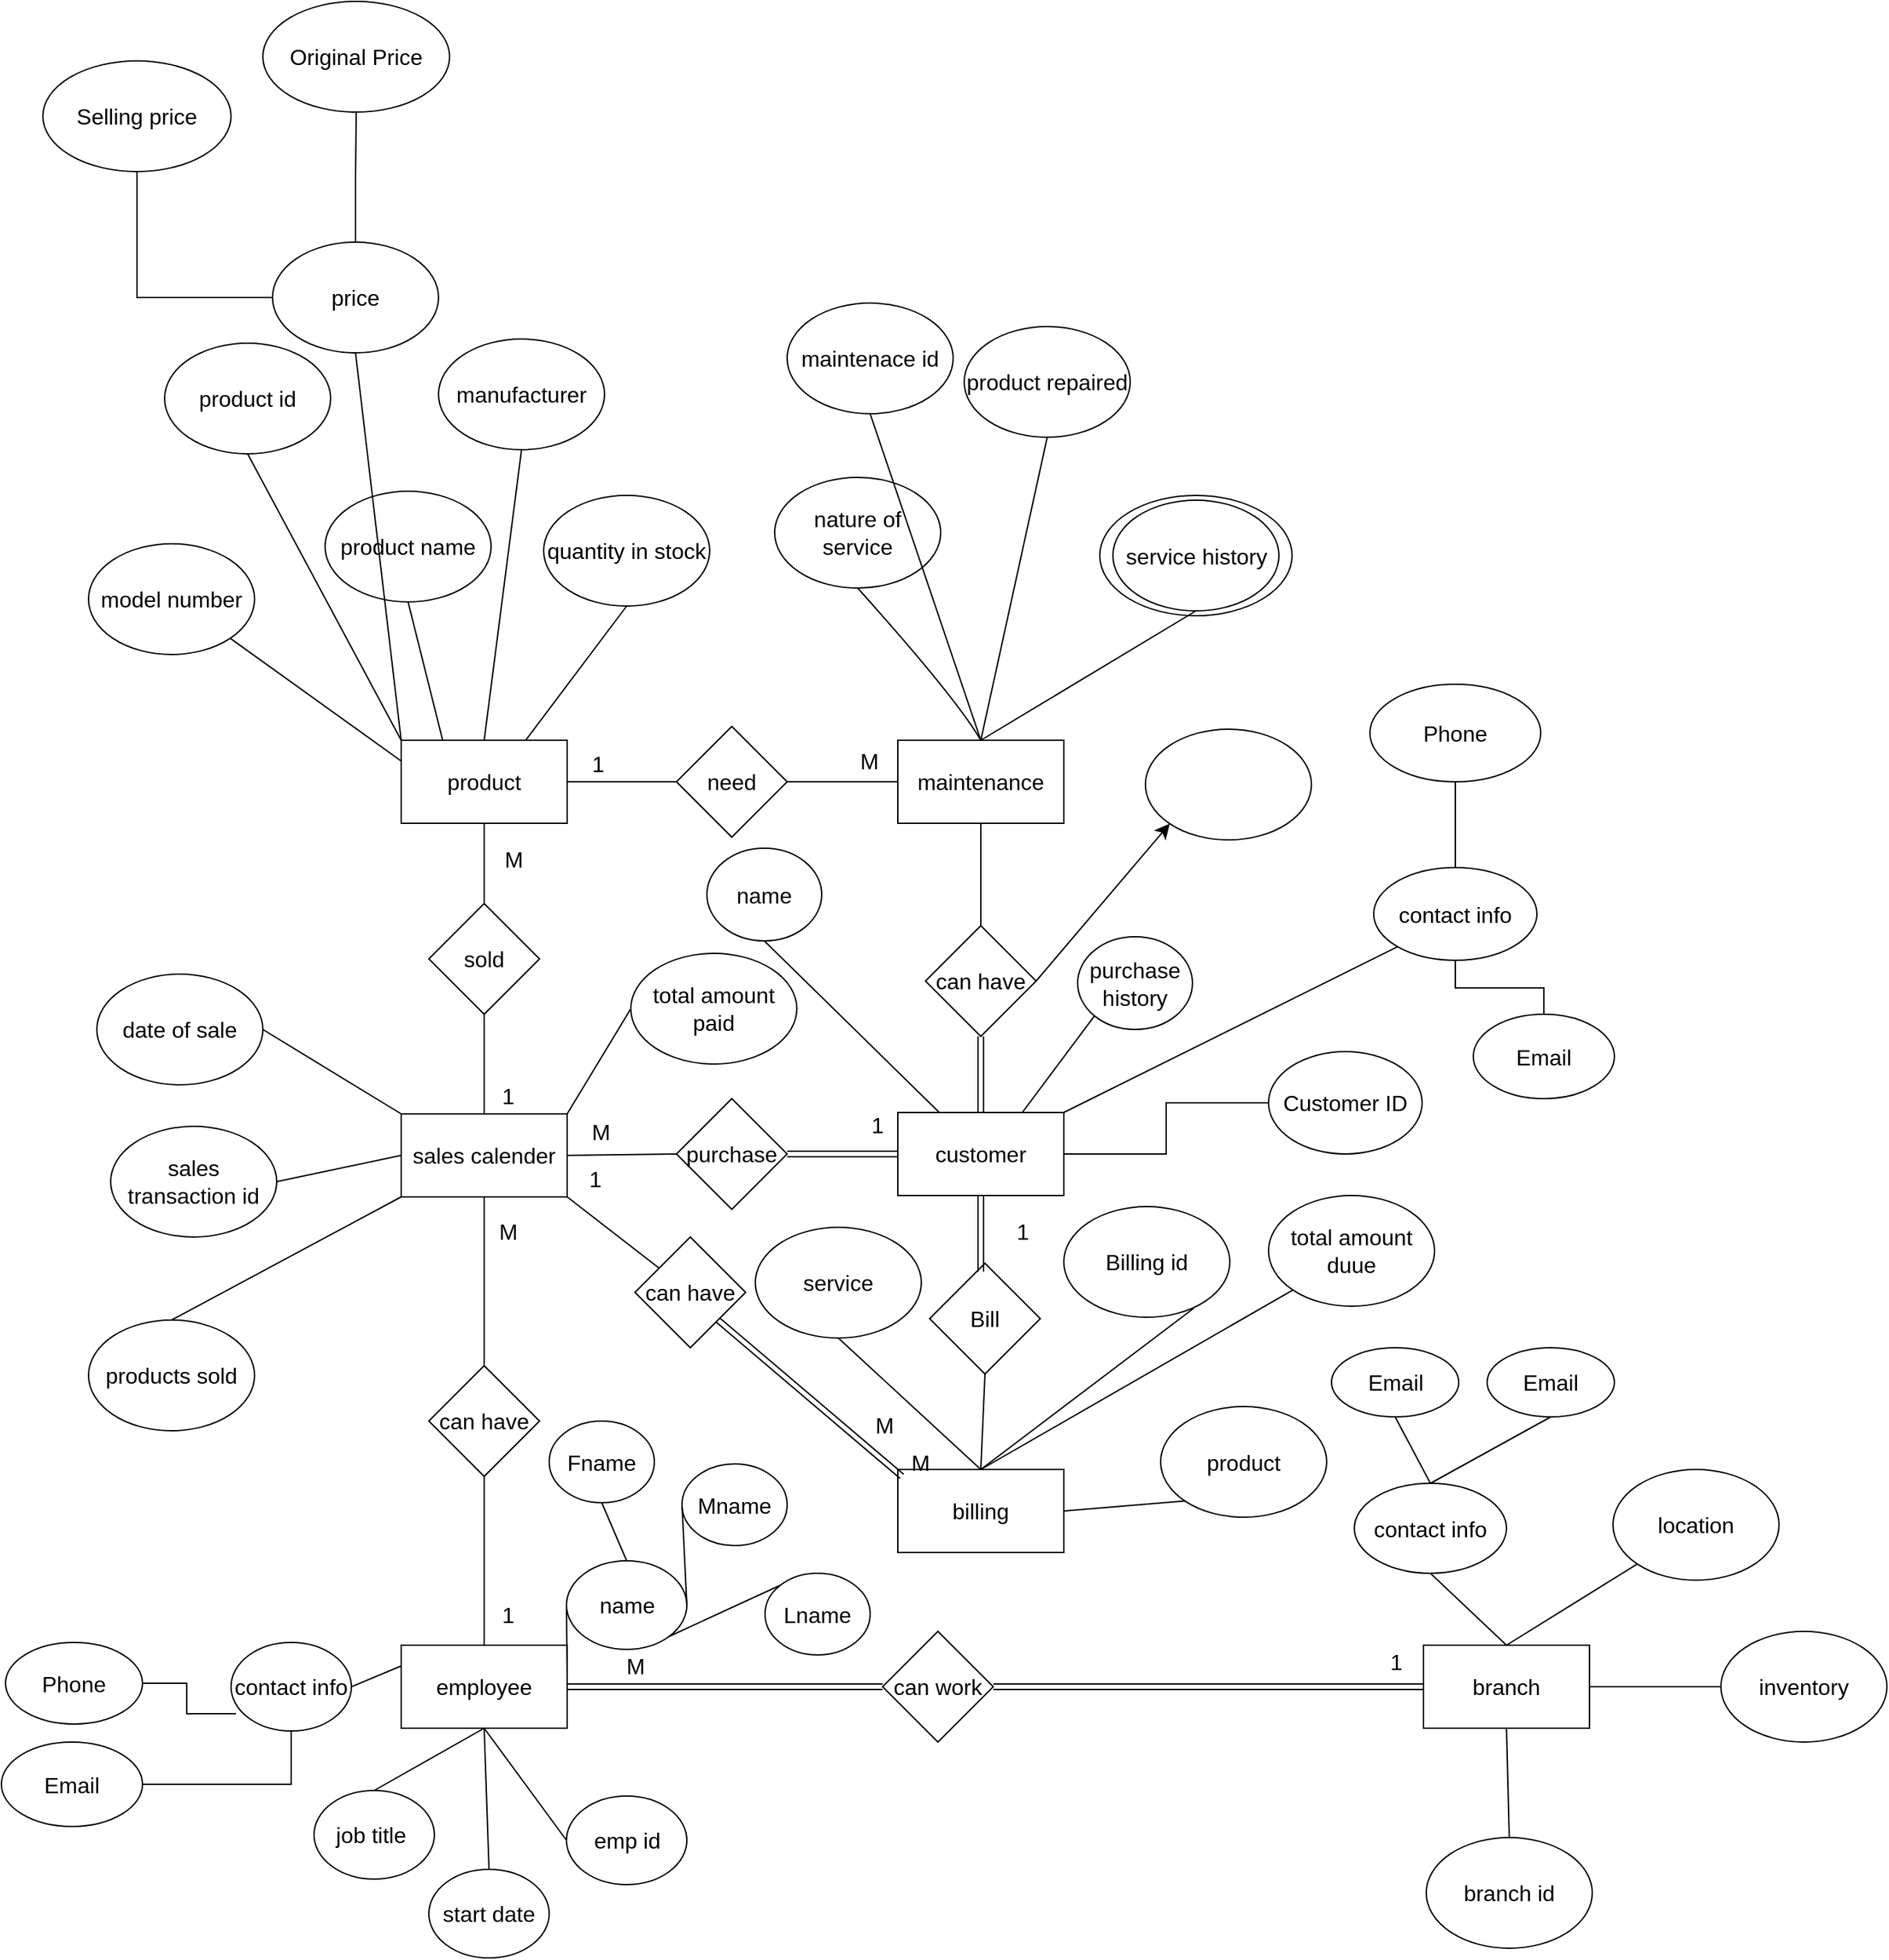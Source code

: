 <mxfile version="21.3.2" type="github">
  <diagram name="Page-1" id="_14LEz57tPDZyepLyran">
    <mxGraphModel dx="2150" dy="1062" grid="0" gridSize="10" guides="1" tooltips="1" connect="1" arrows="1" fold="1" page="0" pageScale="1" pageWidth="827" pageHeight="1169" math="0" shadow="0">
      <root>
        <mxCell id="0" />
        <mxCell id="1" parent="0" />
        <mxCell id="wd9jZNYNMY0b6v13ebfj-4" value="product&lt;span data-lucid-content=&quot;{&amp;quot;t&amp;quot;:&amp;quot;product&amp;quot;,&amp;quot;m&amp;quot;:[{&amp;quot;s&amp;quot;:0,&amp;quot;n&amp;quot;:&amp;quot;a&amp;quot;,&amp;quot;v&amp;quot;:&amp;quot;center&amp;quot;},{&amp;quot;s&amp;quot;:0,&amp;quot;n&amp;quot;:&amp;quot;b&amp;quot;,&amp;quot;v&amp;quot;:true,&amp;quot;e&amp;quot;:7},{&amp;quot;s&amp;quot;:0,&amp;quot;n&amp;quot;:&amp;quot;c&amp;quot;,&amp;quot;v&amp;quot;:&amp;quot;#333333ff&amp;quot;,&amp;quot;e&amp;quot;:7},{&amp;quot;s&amp;quot;:0,&amp;quot;n&amp;quot;:&amp;quot;fc&amp;quot;,&amp;quot;v&amp;quot;:&amp;quot;Bold&amp;quot;,&amp;quot;e&amp;quot;:7},{&amp;quot;s&amp;quot;:0,&amp;quot;n&amp;quot;:&amp;quot;fid&amp;quot;,&amp;quot;v&amp;quot;:5,&amp;quot;e&amp;quot;:7},{&amp;quot;s&amp;quot;:0,&amp;quot;n&amp;quot;:&amp;quot;s&amp;quot;,&amp;quot;v&amp;quot;:22.222,&amp;quot;e&amp;quot;:7}]}&quot; data-lucid-type=&quot;application/vnd.lucid.text&quot;&gt;&lt;/span&gt;&lt;span data-lucid-content=&quot;{&amp;quot;t&amp;quot;:&amp;quot;product&amp;quot;,&amp;quot;m&amp;quot;:[{&amp;quot;s&amp;quot;:0,&amp;quot;n&amp;quot;:&amp;quot;a&amp;quot;,&amp;quot;v&amp;quot;:&amp;quot;center&amp;quot;},{&amp;quot;s&amp;quot;:0,&amp;quot;n&amp;quot;:&amp;quot;b&amp;quot;,&amp;quot;v&amp;quot;:true,&amp;quot;e&amp;quot;:7},{&amp;quot;s&amp;quot;:0,&amp;quot;n&amp;quot;:&amp;quot;c&amp;quot;,&amp;quot;v&amp;quot;:&amp;quot;#333333ff&amp;quot;,&amp;quot;e&amp;quot;:7},{&amp;quot;s&amp;quot;:0,&amp;quot;n&amp;quot;:&amp;quot;fc&amp;quot;,&amp;quot;v&amp;quot;:&amp;quot;Bold&amp;quot;,&amp;quot;e&amp;quot;:7},{&amp;quot;s&amp;quot;:0,&amp;quot;n&amp;quot;:&amp;quot;fid&amp;quot;,&amp;quot;v&amp;quot;:5,&amp;quot;e&amp;quot;:7},{&amp;quot;s&amp;quot;:0,&amp;quot;n&amp;quot;:&amp;quot;s&amp;quot;,&amp;quot;v&amp;quot;:22.222,&amp;quot;e&amp;quot;:7}]}&quot; data-lucid-type=&quot;application/vnd.lucid.text&quot;&gt;&lt;/span&gt;" style="rounded=0;whiteSpace=wrap;html=1;fontSize=16;" parent="1" vertex="1">
          <mxGeometry x="163" y="721" width="120" height="60" as="geometry" />
        </mxCell>
        <mxCell id="4b2ayb3zrJnUfWm3g6P_-13" value="" style="edgeStyle=orthogonalEdgeStyle;rounded=0;orthogonalLoop=1;jettySize=auto;html=1;endArrow=none;endFill=0;" parent="1" source="wd9jZNYNMY0b6v13ebfj-5" target="4b2ayb3zrJnUfWm3g6P_-12" edge="1">
          <mxGeometry relative="1" as="geometry" />
        </mxCell>
        <mxCell id="wd9jZNYNMY0b6v13ebfj-5" value="customer" style="rounded=0;whiteSpace=wrap;html=1;fontSize=16;" parent="1" vertex="1">
          <mxGeometry x="522" y="990" width="120" height="60" as="geometry" />
        </mxCell>
        <mxCell id="wd9jZNYNMY0b6v13ebfj-6" value="employee" style="rounded=0;whiteSpace=wrap;html=1;fontSize=16;" parent="1" vertex="1">
          <mxGeometry x="163" y="1375" width="120" height="60" as="geometry" />
        </mxCell>
        <mxCell id="wd9jZNYNMY0b6v13ebfj-7" value="branch" style="rounded=0;whiteSpace=wrap;html=1;fontSize=16;" parent="1" vertex="1">
          <mxGeometry x="902" y="1375" width="120" height="60" as="geometry" />
        </mxCell>
        <mxCell id="wd9jZNYNMY0b6v13ebfj-8" value="billing" style="rounded=0;whiteSpace=wrap;html=1;fontSize=16;" parent="1" vertex="1">
          <mxGeometry x="522" y="1248" width="120" height="60" as="geometry" />
        </mxCell>
        <mxCell id="wd9jZNYNMY0b6v13ebfj-9" value="sales calender" style="rounded=0;whiteSpace=wrap;html=1;fontSize=16;" parent="1" vertex="1">
          <mxGeometry x="163" y="991" width="120" height="60" as="geometry" />
        </mxCell>
        <mxCell id="wd9jZNYNMY0b6v13ebfj-10" value="maintenance" style="rounded=0;whiteSpace=wrap;html=1;fontSize=16;" parent="1" vertex="1">
          <mxGeometry x="522" y="721" width="120" height="60" as="geometry" />
        </mxCell>
        <mxCell id="wd9jZNYNMY0b6v13ebfj-11" value="need" style="rhombus;whiteSpace=wrap;html=1;fontSize=16;" parent="1" vertex="1">
          <mxGeometry x="362" y="711" width="80" height="80" as="geometry" />
        </mxCell>
        <mxCell id="wd9jZNYNMY0b6v13ebfj-12" value="sold" style="rhombus;whiteSpace=wrap;html=1;fontSize=16;" parent="1" vertex="1">
          <mxGeometry x="183" y="839" width="80" height="80" as="geometry" />
        </mxCell>
        <mxCell id="wd9jZNYNMY0b6v13ebfj-13" value="Bill" style="rhombus;whiteSpace=wrap;html=1;fontSize=16;" parent="1" vertex="1">
          <mxGeometry x="545" y="1099" width="80" height="80" as="geometry" />
        </mxCell>
        <mxCell id="wd9jZNYNMY0b6v13ebfj-14" value="can have" style="rhombus;whiteSpace=wrap;html=1;fontSize=16;" parent="1" vertex="1">
          <mxGeometry x="183" y="1173" width="80" height="80" as="geometry" />
        </mxCell>
        <mxCell id="wd9jZNYNMY0b6v13ebfj-15" value="purchase" style="rhombus;whiteSpace=wrap;html=1;fontSize=16;" parent="1" vertex="1">
          <mxGeometry x="362" y="980" width="80" height="80" as="geometry" />
        </mxCell>
        <mxCell id="wd9jZNYNMY0b6v13ebfj-16" value="product name" style="ellipse;whiteSpace=wrap;html=1;fontSize=16;" parent="1" vertex="1">
          <mxGeometry x="108" y="541" width="120" height="80" as="geometry" />
        </mxCell>
        <mxCell id="wd9jZNYNMY0b6v13ebfj-17" value="quantity in stock" style="ellipse;whiteSpace=wrap;html=1;fontSize=16;" parent="1" vertex="1">
          <mxGeometry x="266" y="544" width="120" height="80" as="geometry" />
        </mxCell>
        <mxCell id="wd9jZNYNMY0b6v13ebfj-18" value="model number" style="ellipse;whiteSpace=wrap;html=1;fontSize=16;" parent="1" vertex="1">
          <mxGeometry x="-63" y="579" width="120" height="80" as="geometry" />
        </mxCell>
        <mxCell id="4b2ayb3zrJnUfWm3g6P_-7" value="" style="edgeStyle=orthogonalEdgeStyle;rounded=0;orthogonalLoop=1;jettySize=auto;html=1;endArrow=none;endFill=0;" parent="1" source="wd9jZNYNMY0b6v13ebfj-19" target="4b2ayb3zrJnUfWm3g6P_-6" edge="1">
          <mxGeometry relative="1" as="geometry" />
        </mxCell>
        <mxCell id="4b2ayb3zrJnUfWm3g6P_-9" value="" style="edgeStyle=orthogonalEdgeStyle;rounded=0;orthogonalLoop=1;jettySize=auto;html=1;endArrow=none;endFill=0;" parent="1" source="wd9jZNYNMY0b6v13ebfj-19" target="4b2ayb3zrJnUfWm3g6P_-8" edge="1">
          <mxGeometry relative="1" as="geometry" />
        </mxCell>
        <mxCell id="wd9jZNYNMY0b6v13ebfj-19" value="price" style="ellipse;whiteSpace=wrap;html=1;fontSize=16;" parent="1" vertex="1">
          <mxGeometry x="70" y="361" width="120" height="80" as="geometry" />
        </mxCell>
        <mxCell id="wd9jZNYNMY0b6v13ebfj-27" value="" style="endArrow=none;html=1;rounded=0;fontSize=12;startSize=8;endSize=8;curved=1;exitX=0.5;exitY=1;exitDx=0;exitDy=0;entryX=0;entryY=0;entryDx=0;entryDy=0;" parent="1" source="wd9jZNYNMY0b6v13ebfj-19" target="wd9jZNYNMY0b6v13ebfj-4" edge="1">
          <mxGeometry width="50" height="50" relative="1" as="geometry">
            <mxPoint x="76" y="912" as="sourcePoint" />
            <mxPoint x="126" y="862" as="targetPoint" />
          </mxGeometry>
        </mxCell>
        <mxCell id="wd9jZNYNMY0b6v13ebfj-28" value="manufacturer" style="ellipse;whiteSpace=wrap;html=1;fontSize=16;" parent="1" vertex="1">
          <mxGeometry x="190" y="431" width="120" height="80" as="geometry" />
        </mxCell>
        <mxCell id="wd9jZNYNMY0b6v13ebfj-29" value="product id" style="ellipse;whiteSpace=wrap;html=1;fontSize=16;" parent="1" vertex="1">
          <mxGeometry x="-8" y="434" width="120" height="80" as="geometry" />
        </mxCell>
        <mxCell id="wd9jZNYNMY0b6v13ebfj-30" value="" style="endArrow=none;html=1;rounded=0;fontSize=12;startSize=8;endSize=8;curved=1;entryX=1;entryY=1;entryDx=0;entryDy=0;exitX=0;exitY=0.25;exitDx=0;exitDy=0;" parent="1" source="wd9jZNYNMY0b6v13ebfj-4" target="wd9jZNYNMY0b6v13ebfj-18" edge="1">
          <mxGeometry width="50" height="50" relative="1" as="geometry">
            <mxPoint x="-184" y="1195" as="sourcePoint" />
            <mxPoint x="-134" y="1145" as="targetPoint" />
          </mxGeometry>
        </mxCell>
        <mxCell id="wd9jZNYNMY0b6v13ebfj-31" value="" style="endArrow=none;html=1;rounded=0;fontSize=12;startSize=8;endSize=8;curved=1;entryX=0.5;entryY=1;entryDx=0;entryDy=0;exitX=0.25;exitY=0;exitDx=0;exitDy=0;" parent="1" source="wd9jZNYNMY0b6v13ebfj-4" target="wd9jZNYNMY0b6v13ebfj-16" edge="1">
          <mxGeometry width="50" height="50" relative="1" as="geometry">
            <mxPoint x="44" y="924" as="sourcePoint" />
            <mxPoint x="94" y="874" as="targetPoint" />
          </mxGeometry>
        </mxCell>
        <mxCell id="wd9jZNYNMY0b6v13ebfj-32" value="" style="endArrow=none;html=1;rounded=0;fontSize=12;startSize=8;endSize=8;curved=1;entryX=0.5;entryY=1;entryDx=0;entryDy=0;exitX=0.5;exitY=0;exitDx=0;exitDy=0;" parent="1" source="wd9jZNYNMY0b6v13ebfj-4" target="wd9jZNYNMY0b6v13ebfj-28" edge="1">
          <mxGeometry width="50" height="50" relative="1" as="geometry">
            <mxPoint x="203" y="731" as="sourcePoint" />
            <mxPoint x="178" y="631" as="targetPoint" />
          </mxGeometry>
        </mxCell>
        <mxCell id="wd9jZNYNMY0b6v13ebfj-33" value="" style="endArrow=none;html=1;rounded=0;fontSize=12;startSize=8;endSize=8;curved=1;entryX=0.5;entryY=1;entryDx=0;entryDy=0;exitX=0.75;exitY=0;exitDx=0;exitDy=0;" parent="1" source="wd9jZNYNMY0b6v13ebfj-4" target="wd9jZNYNMY0b6v13ebfj-17" edge="1">
          <mxGeometry width="50" height="50" relative="1" as="geometry">
            <mxPoint x="213" y="741" as="sourcePoint" />
            <mxPoint x="188" y="641" as="targetPoint" />
          </mxGeometry>
        </mxCell>
        <mxCell id="wd9jZNYNMY0b6v13ebfj-34" value="" style="endArrow=none;html=1;rounded=0;fontSize=12;startSize=8;endSize=8;curved=1;entryX=0.5;entryY=1;entryDx=0;entryDy=0;exitX=0;exitY=0;exitDx=0;exitDy=0;" parent="1" source="wd9jZNYNMY0b6v13ebfj-4" target="wd9jZNYNMY0b6v13ebfj-29" edge="1">
          <mxGeometry width="50" height="50" relative="1" as="geometry">
            <mxPoint x="233" y="731" as="sourcePoint" />
            <mxPoint x="260" y="521" as="targetPoint" />
          </mxGeometry>
        </mxCell>
        <mxCell id="wd9jZNYNMY0b6v13ebfj-36" value="" style="endArrow=none;html=1;rounded=0;fontSize=12;startSize=8;endSize=8;curved=1;exitX=1;exitY=0.5;exitDx=0;exitDy=0;entryX=0;entryY=0.5;entryDx=0;entryDy=0;" parent="1" source="wd9jZNYNMY0b6v13ebfj-4" target="wd9jZNYNMY0b6v13ebfj-11" edge="1">
          <mxGeometry width="50" height="50" relative="1" as="geometry">
            <mxPoint x="282" y="888" as="sourcePoint" />
            <mxPoint x="332" y="838" as="targetPoint" />
          </mxGeometry>
        </mxCell>
        <mxCell id="wd9jZNYNMY0b6v13ebfj-37" value="" style="endArrow=none;html=1;rounded=0;fontSize=12;startSize=8;endSize=8;curved=1;exitX=1;exitY=0.5;exitDx=0;exitDy=0;entryX=0;entryY=0.5;entryDx=0;entryDy=0;" parent="1" source="wd9jZNYNMY0b6v13ebfj-11" target="wd9jZNYNMY0b6v13ebfj-10" edge="1">
          <mxGeometry width="50" height="50" relative="1" as="geometry">
            <mxPoint x="383" y="884" as="sourcePoint" />
            <mxPoint x="471" y="770" as="targetPoint" />
          </mxGeometry>
        </mxCell>
        <mxCell id="wd9jZNYNMY0b6v13ebfj-38" value="nature of service" style="ellipse;whiteSpace=wrap;html=1;fontSize=16;" parent="1" vertex="1">
          <mxGeometry x="433" y="531" width="120" height="80" as="geometry" />
        </mxCell>
        <mxCell id="wd9jZNYNMY0b6v13ebfj-39" value="service history" style="ellipse;whiteSpace=wrap;html=1;fontSize=16;" parent="1" vertex="1">
          <mxGeometry x="677.5" y="547.5" width="120" height="80" as="geometry" />
        </mxCell>
        <mxCell id="wd9jZNYNMY0b6v13ebfj-40" value="product repaired" style="ellipse;whiteSpace=wrap;html=1;fontSize=16;" parent="1" vertex="1">
          <mxGeometry x="570" y="422" width="120" height="80" as="geometry" />
        </mxCell>
        <mxCell id="wd9jZNYNMY0b6v13ebfj-41" value="maintenace id" style="ellipse;whiteSpace=wrap;html=1;fontSize=16;" parent="1" vertex="1">
          <mxGeometry x="442" y="405" width="120" height="80" as="geometry" />
        </mxCell>
        <mxCell id="wd9jZNYNMY0b6v13ebfj-42" value="" style="endArrow=none;html=1;rounded=0;fontSize=12;startSize=8;endSize=8;curved=1;entryX=0.5;entryY=1;entryDx=0;entryDy=0;exitX=0.5;exitY=0;exitDx=0;exitDy=0;" parent="1" source="wd9jZNYNMY0b6v13ebfj-10" target="wd9jZNYNMY0b6v13ebfj-39" edge="1">
          <mxGeometry width="50" height="50" relative="1" as="geometry">
            <mxPoint x="487" y="717" as="sourcePoint" />
            <mxPoint x="537" y="667" as="targetPoint" />
          </mxGeometry>
        </mxCell>
        <mxCell id="wd9jZNYNMY0b6v13ebfj-43" value="" style="endArrow=none;html=1;rounded=0;fontSize=12;startSize=8;endSize=8;curved=1;entryX=0.5;entryY=1;entryDx=0;entryDy=0;exitX=0.5;exitY=0;exitDx=0;exitDy=0;" parent="1" source="wd9jZNYNMY0b6v13ebfj-10" target="wd9jZNYNMY0b6v13ebfj-40" edge="1">
          <mxGeometry width="50" height="50" relative="1" as="geometry">
            <mxPoint x="497" y="727" as="sourcePoint" />
            <mxPoint x="547" y="677" as="targetPoint" />
          </mxGeometry>
        </mxCell>
        <mxCell id="wd9jZNYNMY0b6v13ebfj-44" value="" style="endArrow=none;html=1;rounded=0;fontSize=12;startSize=8;endSize=8;curved=1;entryX=0.5;entryY=1;entryDx=0;entryDy=0;exitX=0.5;exitY=0;exitDx=0;exitDy=0;" parent="1" source="wd9jZNYNMY0b6v13ebfj-10" target="wd9jZNYNMY0b6v13ebfj-41" edge="1">
          <mxGeometry width="50" height="50" relative="1" as="geometry">
            <mxPoint x="507" y="737" as="sourcePoint" />
            <mxPoint x="557" y="687" as="targetPoint" />
          </mxGeometry>
        </mxCell>
        <mxCell id="wd9jZNYNMY0b6v13ebfj-45" value="" style="endArrow=none;html=1;rounded=0;fontSize=12;startSize=8;endSize=8;curved=1;entryX=0.5;entryY=1;entryDx=0;entryDy=0;exitX=0.5;exitY=0;exitDx=0;exitDy=0;" parent="1" source="wd9jZNYNMY0b6v13ebfj-10" target="wd9jZNYNMY0b6v13ebfj-38" edge="1">
          <mxGeometry width="50" height="50" relative="1" as="geometry">
            <mxPoint x="517" y="747" as="sourcePoint" />
            <mxPoint x="567" y="697" as="targetPoint" />
            <Array as="points">
              <mxPoint x="564" y="690" />
            </Array>
          </mxGeometry>
        </mxCell>
        <mxCell id="wd9jZNYNMY0b6v13ebfj-47" value="" style="endArrow=none;html=1;rounded=0;fontSize=12;startSize=8;endSize=8;curved=1;entryX=0.5;entryY=1;entryDx=0;entryDy=0;exitX=0.5;exitY=0;exitDx=0;exitDy=0;" parent="1" source="wd9jZNYNMY0b6v13ebfj-12" target="wd9jZNYNMY0b6v13ebfj-4" edge="1">
          <mxGeometry width="50" height="50" relative="1" as="geometry">
            <mxPoint x="223" y="851" as="sourcePoint" />
            <mxPoint x="289" y="1142" as="targetPoint" />
          </mxGeometry>
        </mxCell>
        <mxCell id="wd9jZNYNMY0b6v13ebfj-48" value="" style="endArrow=none;html=1;rounded=0;fontSize=12;startSize=8;endSize=8;curved=1;entryX=0.5;entryY=1;entryDx=0;entryDy=0;exitX=0.5;exitY=0;exitDx=0;exitDy=0;" parent="1" source="wd9jZNYNMY0b6v13ebfj-9" target="wd9jZNYNMY0b6v13ebfj-12" edge="1">
          <mxGeometry width="50" height="50" relative="1" as="geometry">
            <mxPoint x="146" y="1171" as="sourcePoint" />
            <mxPoint x="196" y="1121" as="targetPoint" />
          </mxGeometry>
        </mxCell>
        <mxCell id="wd9jZNYNMY0b6v13ebfj-49" value="date of sale" style="ellipse;whiteSpace=wrap;html=1;fontSize=16;" parent="1" vertex="1">
          <mxGeometry x="-57" y="890" width="120" height="80" as="geometry" />
        </mxCell>
        <mxCell id="wd9jZNYNMY0b6v13ebfj-50" value="total amount paid" style="ellipse;whiteSpace=wrap;html=1;fontSize=16;" parent="1" vertex="1">
          <mxGeometry x="329" y="875" width="120" height="80" as="geometry" />
        </mxCell>
        <mxCell id="wd9jZNYNMY0b6v13ebfj-51" value="products sold" style="ellipse;whiteSpace=wrap;html=1;fontSize=16;" parent="1" vertex="1">
          <mxGeometry x="-63" y="1140" width="120" height="80" as="geometry" />
        </mxCell>
        <mxCell id="wd9jZNYNMY0b6v13ebfj-52" value="sales transaction id" style="ellipse;whiteSpace=wrap;html=1;fontSize=16;" parent="1" vertex="1">
          <mxGeometry x="-47" y="1000" width="120" height="80" as="geometry" />
        </mxCell>
        <mxCell id="wd9jZNYNMY0b6v13ebfj-55" value="" style="endArrow=none;html=1;rounded=0;fontSize=12;startSize=8;endSize=8;curved=1;exitX=1;exitY=0.5;exitDx=0;exitDy=0;entryX=0;entryY=0;entryDx=0;entryDy=0;" parent="1" source="wd9jZNYNMY0b6v13ebfj-49" target="wd9jZNYNMY0b6v13ebfj-9" edge="1">
          <mxGeometry width="50" height="50" relative="1" as="geometry">
            <mxPoint x="107" y="981" as="sourcePoint" />
            <mxPoint x="157" y="931" as="targetPoint" />
          </mxGeometry>
        </mxCell>
        <mxCell id="wd9jZNYNMY0b6v13ebfj-56" value="" style="endArrow=none;html=1;rounded=0;fontSize=12;startSize=8;endSize=8;curved=1;entryX=1;entryY=0.5;entryDx=0;entryDy=0;exitX=0;exitY=0.5;exitDx=0;exitDy=0;" parent="1" source="wd9jZNYNMY0b6v13ebfj-9" target="wd9jZNYNMY0b6v13ebfj-52" edge="1">
          <mxGeometry width="50" height="50" relative="1" as="geometry">
            <mxPoint x="-96" y="1205" as="sourcePoint" />
            <mxPoint x="-46" y="1155" as="targetPoint" />
          </mxGeometry>
        </mxCell>
        <mxCell id="wd9jZNYNMY0b6v13ebfj-59" value="" style="endArrow=none;html=1;rounded=0;fontSize=12;startSize=8;endSize=8;curved=1;exitX=0;exitY=1;exitDx=0;exitDy=0;entryX=0.5;entryY=0;entryDx=0;entryDy=0;" parent="1" source="wd9jZNYNMY0b6v13ebfj-9" target="wd9jZNYNMY0b6v13ebfj-51" edge="1">
          <mxGeometry width="50" height="50" relative="1" as="geometry">
            <mxPoint x="304" y="1096" as="sourcePoint" />
            <mxPoint x="354" y="1046" as="targetPoint" />
          </mxGeometry>
        </mxCell>
        <mxCell id="wd9jZNYNMY0b6v13ebfj-60" value="" style="endArrow=none;html=1;rounded=0;fontSize=12;startSize=8;endSize=8;curved=1;exitX=0;exitY=0.5;exitDx=0;exitDy=0;entryX=1;entryY=0;entryDx=0;entryDy=0;" parent="1" source="wd9jZNYNMY0b6v13ebfj-50" target="wd9jZNYNMY0b6v13ebfj-9" edge="1">
          <mxGeometry width="50" height="50" relative="1" as="geometry">
            <mxPoint x="293" y="1061" as="sourcePoint" />
            <mxPoint x="320" y="1115" as="targetPoint" />
          </mxGeometry>
        </mxCell>
        <mxCell id="wd9jZNYNMY0b6v13ebfj-61" value="" style="endArrow=none;html=1;rounded=0;fontSize=12;startSize=8;endSize=8;curved=1;exitX=1;exitY=0.5;exitDx=0;exitDy=0;entryX=0;entryY=0.5;entryDx=0;entryDy=0;" parent="1" source="wd9jZNYNMY0b6v13ebfj-9" target="wd9jZNYNMY0b6v13ebfj-15" edge="1">
          <mxGeometry width="50" height="50" relative="1" as="geometry">
            <mxPoint x="339" y="1037" as="sourcePoint" />
            <mxPoint x="389" y="987" as="targetPoint" />
          </mxGeometry>
        </mxCell>
        <mxCell id="wd9jZNYNMY0b6v13ebfj-63" value="name" style="ellipse;whiteSpace=wrap;html=1;fontSize=16;" parent="1" vertex="1">
          <mxGeometry x="384" y="799" width="83" height="67" as="geometry" />
        </mxCell>
        <mxCell id="4b2ayb3zrJnUfWm3g6P_-2" value="" style="edgeStyle=orthogonalEdgeStyle;rounded=0;orthogonalLoop=1;jettySize=auto;html=1;endArrow=none;endFill=0;" parent="1" source="wd9jZNYNMY0b6v13ebfj-65" target="4b2ayb3zrJnUfWm3g6P_-1" edge="1">
          <mxGeometry relative="1" as="geometry" />
        </mxCell>
        <mxCell id="4b2ayb3zrJnUfWm3g6P_-4" value="" style="edgeStyle=orthogonalEdgeStyle;rounded=0;orthogonalLoop=1;jettySize=auto;html=1;endArrow=none;endFill=0;" parent="1" source="wd9jZNYNMY0b6v13ebfj-65" target="4b2ayb3zrJnUfWm3g6P_-3" edge="1">
          <mxGeometry relative="1" as="geometry" />
        </mxCell>
        <mxCell id="wd9jZNYNMY0b6v13ebfj-65" value="contact info" style="ellipse;whiteSpace=wrap;html=1;fontSize=16;" parent="1" vertex="1">
          <mxGeometry x="866" y="813" width="118" height="67" as="geometry" />
        </mxCell>
        <mxCell id="wd9jZNYNMY0b6v13ebfj-66" value="purchase&lt;br&gt;history" style="ellipse;whiteSpace=wrap;html=1;fontSize=16;" parent="1" vertex="1">
          <mxGeometry x="652" y="863" width="83" height="67" as="geometry" />
        </mxCell>
        <mxCell id="wd9jZNYNMY0b6v13ebfj-67" value="" style="endArrow=none;html=1;rounded=0;fontSize=12;startSize=8;endSize=8;curved=1;entryX=0.5;entryY=1;entryDx=0;entryDy=0;exitX=0.25;exitY=0;exitDx=0;exitDy=0;" parent="1" source="wd9jZNYNMY0b6v13ebfj-5" target="wd9jZNYNMY0b6v13ebfj-63" edge="1">
          <mxGeometry width="50" height="50" relative="1" as="geometry">
            <mxPoint x="499" y="1167" as="sourcePoint" />
            <mxPoint x="549" y="1117" as="targetPoint" />
          </mxGeometry>
        </mxCell>
        <mxCell id="wd9jZNYNMY0b6v13ebfj-68" value="" style="endArrow=none;html=1;rounded=0;fontSize=12;startSize=8;endSize=8;curved=1;entryX=0;entryY=1;entryDx=0;entryDy=0;exitX=1;exitY=0;exitDx=0;exitDy=0;" parent="1" source="wd9jZNYNMY0b6v13ebfj-5" target="wd9jZNYNMY0b6v13ebfj-65" edge="1">
          <mxGeometry width="50" height="50" relative="1" as="geometry">
            <mxPoint x="612" y="1196" as="sourcePoint" />
            <mxPoint x="662" y="1146" as="targetPoint" />
          </mxGeometry>
        </mxCell>
        <mxCell id="wd9jZNYNMY0b6v13ebfj-71" value="" style="endArrow=none;html=1;rounded=0;fontSize=12;startSize=8;endSize=8;curved=1;entryX=0;entryY=1;entryDx=0;entryDy=0;exitX=0.75;exitY=0;exitDx=0;exitDy=0;" parent="1" source="wd9jZNYNMY0b6v13ebfj-5" target="wd9jZNYNMY0b6v13ebfj-66" edge="1">
          <mxGeometry width="50" height="50" relative="1" as="geometry">
            <mxPoint x="592" y="1000" as="sourcePoint" />
            <mxPoint x="716" y="973" as="targetPoint" />
          </mxGeometry>
        </mxCell>
        <mxCell id="wd9jZNYNMY0b6v13ebfj-74" value="" style="endArrow=none;html=1;rounded=0;fontSize=12;startSize=8;endSize=8;curved=1;exitX=0.5;exitY=1;exitDx=0;exitDy=0;entryX=0.5;entryY=0;entryDx=0;entryDy=0;" parent="1" source="wd9jZNYNMY0b6v13ebfj-13" target="wd9jZNYNMY0b6v13ebfj-8" edge="1">
          <mxGeometry width="50" height="50" relative="1" as="geometry">
            <mxPoint x="793" y="1187" as="sourcePoint" />
            <mxPoint x="585" y="1243" as="targetPoint" />
          </mxGeometry>
        </mxCell>
        <mxCell id="wd9jZNYNMY0b6v13ebfj-75" value="service" style="ellipse;whiteSpace=wrap;html=1;fontSize=16;" parent="1" vertex="1">
          <mxGeometry x="419" y="1073" width="120" height="80" as="geometry" />
        </mxCell>
        <mxCell id="wd9jZNYNMY0b6v13ebfj-76" value="Billing id" style="ellipse;whiteSpace=wrap;html=1;fontSize=16;" parent="1" vertex="1">
          <mxGeometry x="642" y="1058" width="120" height="80" as="geometry" />
        </mxCell>
        <mxCell id="wd9jZNYNMY0b6v13ebfj-78" value="total amount duue" style="ellipse;whiteSpace=wrap;html=1;fontSize=16;" parent="1" vertex="1">
          <mxGeometry x="790" y="1050" width="120" height="80" as="geometry" />
        </mxCell>
        <mxCell id="wd9jZNYNMY0b6v13ebfj-79" value="product" style="ellipse;whiteSpace=wrap;html=1;fontSize=16;" parent="1" vertex="1">
          <mxGeometry x="712" y="1202.5" width="120" height="80" as="geometry" />
        </mxCell>
        <mxCell id="wd9jZNYNMY0b6v13ebfj-82" style="edgeStyle=none;curved=1;rounded=0;orthogonalLoop=1;jettySize=auto;html=1;exitX=1;exitY=0;exitDx=0;exitDy=0;fontSize=12;startSize=8;endSize=8;" parent="1" edge="1">
          <mxGeometry relative="1" as="geometry">
            <mxPoint x="985.426" y="1205.716" as="sourcePoint" />
            <mxPoint x="985.794" y="1205.963" as="targetPoint" />
          </mxGeometry>
        </mxCell>
        <mxCell id="wd9jZNYNMY0b6v13ebfj-83" value="" style="endArrow=none;html=1;rounded=0;fontSize=12;startSize=8;endSize=8;curved=1;entryX=0.781;entryY=0.92;entryDx=0;entryDy=0;entryPerimeter=0;exitX=0.5;exitY=0;exitDx=0;exitDy=0;" parent="1" source="wd9jZNYNMY0b6v13ebfj-8" target="wd9jZNYNMY0b6v13ebfj-76" edge="1">
          <mxGeometry width="50" height="50" relative="1" as="geometry">
            <mxPoint x="1016" y="970" as="sourcePoint" />
            <mxPoint x="1066" y="920" as="targetPoint" />
          </mxGeometry>
        </mxCell>
        <mxCell id="wd9jZNYNMY0b6v13ebfj-84" value="" style="endArrow=none;html=1;rounded=0;fontSize=12;startSize=8;endSize=8;curved=1;entryX=0.5;entryY=1;entryDx=0;entryDy=0;exitX=0.5;exitY=0;exitDx=0;exitDy=0;" parent="1" source="wd9jZNYNMY0b6v13ebfj-8" target="wd9jZNYNMY0b6v13ebfj-75" edge="1">
          <mxGeometry width="50" height="50" relative="1" as="geometry">
            <mxPoint x="1016" y="948" as="sourcePoint" />
            <mxPoint x="1066" y="898" as="targetPoint" />
          </mxGeometry>
        </mxCell>
        <mxCell id="wd9jZNYNMY0b6v13ebfj-85" value="" style="endArrow=none;html=1;rounded=0;fontSize=12;startSize=8;endSize=8;curved=1;entryX=0;entryY=1;entryDx=0;entryDy=0;exitX=0.5;exitY=0;exitDx=0;exitDy=0;" parent="1" source="wd9jZNYNMY0b6v13ebfj-8" target="wd9jZNYNMY0b6v13ebfj-78" edge="1">
          <mxGeometry width="50" height="50" relative="1" as="geometry">
            <mxPoint x="995" y="1175" as="sourcePoint" />
            <mxPoint x="1045" y="1125" as="targetPoint" />
          </mxGeometry>
        </mxCell>
        <mxCell id="wd9jZNYNMY0b6v13ebfj-86" value="" style="endArrow=none;html=1;rounded=0;fontSize=12;startSize=8;endSize=8;curved=1;entryX=0;entryY=1;entryDx=0;entryDy=0;exitX=1;exitY=0.5;exitDx=0;exitDy=0;" parent="1" source="wd9jZNYNMY0b6v13ebfj-8" target="wd9jZNYNMY0b6v13ebfj-79" edge="1">
          <mxGeometry width="50" height="50" relative="1" as="geometry">
            <mxPoint x="1080" y="1037" as="sourcePoint" />
            <mxPoint x="1130" y="987" as="targetPoint" />
          </mxGeometry>
        </mxCell>
        <mxCell id="wd9jZNYNMY0b6v13ebfj-90" value="" style="endArrow=none;html=1;rounded=0;fontSize=12;startSize=8;endSize=8;curved=1;entryX=0.5;entryY=1;entryDx=0;entryDy=0;exitX=0.5;exitY=0;exitDx=0;exitDy=0;" parent="1" source="wd9jZNYNMY0b6v13ebfj-14" target="wd9jZNYNMY0b6v13ebfj-9" edge="1">
          <mxGeometry width="50" height="50" relative="1" as="geometry">
            <mxPoint x="347" y="1282" as="sourcePoint" />
            <mxPoint x="397" y="1232" as="targetPoint" />
          </mxGeometry>
        </mxCell>
        <mxCell id="wd9jZNYNMY0b6v13ebfj-91" value="" style="endArrow=none;html=1;rounded=0;fontSize=12;startSize=8;endSize=8;curved=1;entryX=0.5;entryY=1;entryDx=0;entryDy=0;exitX=0.5;exitY=0;exitDx=0;exitDy=0;" parent="1" source="wd9jZNYNMY0b6v13ebfj-6" target="wd9jZNYNMY0b6v13ebfj-14" edge="1">
          <mxGeometry width="50" height="50" relative="1" as="geometry">
            <mxPoint x="191" y="1333" as="sourcePoint" />
            <mxPoint x="241" y="1283" as="targetPoint" />
          </mxGeometry>
        </mxCell>
        <mxCell id="wd9jZNYNMY0b6v13ebfj-92" value="start date" style="ellipse;whiteSpace=wrap;html=1;fontSize=16;" parent="1" vertex="1">
          <mxGeometry x="183" y="1537" width="87" height="64" as="geometry" />
        </mxCell>
        <mxCell id="wd9jZNYNMY0b6v13ebfj-93" value="emp id" style="ellipse;whiteSpace=wrap;html=1;fontSize=16;" parent="1" vertex="1">
          <mxGeometry x="282.5" y="1484" width="87" height="64" as="geometry" />
        </mxCell>
        <mxCell id="wd9jZNYNMY0b6v13ebfj-94" value="job title&amp;nbsp;" style="ellipse;whiteSpace=wrap;html=1;fontSize=16;" parent="1" vertex="1">
          <mxGeometry x="100" y="1480" width="87" height="64" as="geometry" />
        </mxCell>
        <mxCell id="wd9jZNYNMY0b6v13ebfj-95" value="contact info" style="ellipse;whiteSpace=wrap;html=1;fontSize=16;" parent="1" vertex="1">
          <mxGeometry x="40" y="1373" width="87" height="64" as="geometry" />
        </mxCell>
        <mxCell id="wd9jZNYNMY0b6v13ebfj-96" value="name" style="ellipse;whiteSpace=wrap;html=1;fontSize=16;" parent="1" vertex="1">
          <mxGeometry x="282.5" y="1314" width="87" height="64" as="geometry" />
        </mxCell>
        <mxCell id="wd9jZNYNMY0b6v13ebfj-97" value="" style="endArrow=none;html=1;rounded=0;fontSize=12;startSize=8;endSize=8;curved=1;entryX=0.5;entryY=1;entryDx=0;entryDy=0;exitX=0.5;exitY=0;exitDx=0;exitDy=0;" parent="1" source="wd9jZNYNMY0b6v13ebfj-94" target="wd9jZNYNMY0b6v13ebfj-6" edge="1">
          <mxGeometry width="50" height="50" relative="1" as="geometry">
            <mxPoint x="202" y="1519" as="sourcePoint" />
            <mxPoint x="252" y="1469" as="targetPoint" />
          </mxGeometry>
        </mxCell>
        <mxCell id="wd9jZNYNMY0b6v13ebfj-98" value="" style="endArrow=none;html=1;rounded=0;fontSize=12;startSize=8;endSize=8;curved=1;entryX=0.5;entryY=1;entryDx=0;entryDy=0;exitX=0.5;exitY=0;exitDx=0;exitDy=0;" parent="1" source="wd9jZNYNMY0b6v13ebfj-92" target="wd9jZNYNMY0b6v13ebfj-6" edge="1">
          <mxGeometry width="50" height="50" relative="1" as="geometry">
            <mxPoint x="403" y="1556" as="sourcePoint" />
            <mxPoint x="453" y="1506" as="targetPoint" />
          </mxGeometry>
        </mxCell>
        <mxCell id="wd9jZNYNMY0b6v13ebfj-99" value="" style="endArrow=none;html=1;rounded=0;fontSize=12;startSize=8;endSize=8;curved=1;exitX=0.5;exitY=1;exitDx=0;exitDy=0;entryX=0;entryY=0.5;entryDx=0;entryDy=0;" parent="1" source="wd9jZNYNMY0b6v13ebfj-6" target="wd9jZNYNMY0b6v13ebfj-93" edge="1">
          <mxGeometry width="50" height="50" relative="1" as="geometry">
            <mxPoint x="444" y="1496" as="sourcePoint" />
            <mxPoint x="494" y="1446" as="targetPoint" />
          </mxGeometry>
        </mxCell>
        <mxCell id="wd9jZNYNMY0b6v13ebfj-100" value="" style="endArrow=none;html=1;rounded=0;fontSize=12;startSize=8;endSize=8;curved=1;exitX=1;exitY=0.5;exitDx=0;exitDy=0;entryX=0;entryY=0.5;entryDx=0;entryDy=0;" parent="1" source="wd9jZNYNMY0b6v13ebfj-6" target="wd9jZNYNMY0b6v13ebfj-96" edge="1">
          <mxGeometry width="50" height="50" relative="1" as="geometry">
            <mxPoint x="456" y="1424" as="sourcePoint" />
            <mxPoint x="506" y="1374" as="targetPoint" />
          </mxGeometry>
        </mxCell>
        <mxCell id="wd9jZNYNMY0b6v13ebfj-101" value="" style="endArrow=none;html=1;rounded=0;fontSize=12;startSize=8;endSize=8;curved=1;exitX=1;exitY=0.5;exitDx=0;exitDy=0;entryX=0;entryY=0.25;entryDx=0;entryDy=0;" parent="1" source="wd9jZNYNMY0b6v13ebfj-95" target="wd9jZNYNMY0b6v13ebfj-6" edge="1">
          <mxGeometry width="50" height="50" relative="1" as="geometry">
            <mxPoint x="127" y="1360" as="sourcePoint" />
            <mxPoint x="177" y="1310" as="targetPoint" />
          </mxGeometry>
        </mxCell>
        <mxCell id="wd9jZNYNMY0b6v13ebfj-102" value="Mname" style="ellipse;whiteSpace=wrap;html=1;fontSize=16;" parent="1" vertex="1">
          <mxGeometry x="366" y="1244" width="76" height="59" as="geometry" />
        </mxCell>
        <mxCell id="wd9jZNYNMY0b6v13ebfj-103" value="Fname" style="ellipse;whiteSpace=wrap;html=1;fontSize=16;" parent="1" vertex="1">
          <mxGeometry x="270" y="1213" width="76" height="59" as="geometry" />
        </mxCell>
        <mxCell id="wd9jZNYNMY0b6v13ebfj-104" value="Lname" style="ellipse;whiteSpace=wrap;html=1;fontSize=16;" parent="1" vertex="1">
          <mxGeometry x="426" y="1323" width="76" height="59" as="geometry" />
        </mxCell>
        <mxCell id="wd9jZNYNMY0b6v13ebfj-105" value="" style="endArrow=none;html=1;rounded=0;fontSize=12;startSize=8;endSize=8;curved=1;entryX=0.5;entryY=1;entryDx=0;entryDy=0;exitX=0.5;exitY=0;exitDx=0;exitDy=0;" parent="1" source="wd9jZNYNMY0b6v13ebfj-96" target="wd9jZNYNMY0b6v13ebfj-103" edge="1">
          <mxGeometry width="50" height="50" relative="1" as="geometry">
            <mxPoint x="272" y="1349" as="sourcePoint" />
            <mxPoint x="322" y="1299" as="targetPoint" />
          </mxGeometry>
        </mxCell>
        <mxCell id="wd9jZNYNMY0b6v13ebfj-106" value="" style="endArrow=none;html=1;rounded=0;fontSize=12;startSize=8;endSize=8;curved=1;exitX=1;exitY=0.5;exitDx=0;exitDy=0;entryX=0;entryY=0.5;entryDx=0;entryDy=0;" parent="1" source="wd9jZNYNMY0b6v13ebfj-96" target="wd9jZNYNMY0b6v13ebfj-102" edge="1">
          <mxGeometry width="50" height="50" relative="1" as="geometry">
            <mxPoint x="476" y="1343" as="sourcePoint" />
            <mxPoint x="526" y="1293" as="targetPoint" />
          </mxGeometry>
        </mxCell>
        <mxCell id="wd9jZNYNMY0b6v13ebfj-107" value="" style="endArrow=none;html=1;rounded=0;fontSize=12;startSize=8;endSize=8;curved=1;exitX=1;exitY=1;exitDx=0;exitDy=0;entryX=0;entryY=0;entryDx=0;entryDy=0;" parent="1" source="wd9jZNYNMY0b6v13ebfj-96" target="wd9jZNYNMY0b6v13ebfj-104" edge="1">
          <mxGeometry width="50" height="50" relative="1" as="geometry">
            <mxPoint x="518" y="1599" as="sourcePoint" />
            <mxPoint x="568" y="1549" as="targetPoint" />
          </mxGeometry>
        </mxCell>
        <mxCell id="wd9jZNYNMY0b6v13ebfj-110" style="edgeStyle=none;curved=1;rounded=0;orthogonalLoop=1;jettySize=auto;html=1;exitX=1;exitY=0;exitDx=0;exitDy=0;fontSize=12;startSize=8;endSize=8;" parent="1" edge="1">
          <mxGeometry relative="1" as="geometry">
            <mxPoint x="429.5" y="1402" as="sourcePoint" />
            <mxPoint x="429.5" y="1402" as="targetPoint" />
          </mxGeometry>
        </mxCell>
        <mxCell id="wd9jZNYNMY0b6v13ebfj-113" value="can work" style="rhombus;whiteSpace=wrap;html=1;fontSize=16;" parent="1" vertex="1">
          <mxGeometry x="511" y="1365" width="80" height="80" as="geometry" />
        </mxCell>
        <mxCell id="wd9jZNYNMY0b6v13ebfj-116" value="contact info" style="ellipse;whiteSpace=wrap;html=1;fontSize=16;" parent="1" vertex="1">
          <mxGeometry x="852" y="1258" width="110" height="65" as="geometry" />
        </mxCell>
        <mxCell id="wd9jZNYNMY0b6v13ebfj-117" value="location" style="ellipse;whiteSpace=wrap;html=1;fontSize=16;" parent="1" vertex="1">
          <mxGeometry x="1039" y="1248" width="120" height="80" as="geometry" />
        </mxCell>
        <mxCell id="wd9jZNYNMY0b6v13ebfj-118" value="inventory" style="ellipse;whiteSpace=wrap;html=1;fontSize=16;" parent="1" vertex="1">
          <mxGeometry x="1117" y="1365" width="120" height="80" as="geometry" />
        </mxCell>
        <mxCell id="wd9jZNYNMY0b6v13ebfj-119" value="branch id" style="ellipse;whiteSpace=wrap;html=1;fontSize=16;" parent="1" vertex="1">
          <mxGeometry x="904" y="1514" width="120" height="80" as="geometry" />
        </mxCell>
        <mxCell id="wd9jZNYNMY0b6v13ebfj-120" value="" style="endArrow=none;html=1;rounded=0;fontSize=12;startSize=8;endSize=8;curved=1;entryX=0.5;entryY=1;entryDx=0;entryDy=0;exitX=0.5;exitY=0;exitDx=0;exitDy=0;" parent="1" source="wd9jZNYNMY0b6v13ebfj-7" target="wd9jZNYNMY0b6v13ebfj-116" edge="1">
          <mxGeometry width="50" height="50" relative="1" as="geometry">
            <mxPoint x="945" y="1392" as="sourcePoint" />
            <mxPoint x="995" y="1342" as="targetPoint" />
          </mxGeometry>
        </mxCell>
        <mxCell id="wd9jZNYNMY0b6v13ebfj-121" value="" style="endArrow=none;html=1;rounded=0;fontSize=12;startSize=8;endSize=8;curved=1;entryX=0;entryY=1;entryDx=0;entryDy=0;exitX=0.5;exitY=0;exitDx=0;exitDy=0;" parent="1" source="wd9jZNYNMY0b6v13ebfj-7" target="wd9jZNYNMY0b6v13ebfj-117" edge="1">
          <mxGeometry width="50" height="50" relative="1" as="geometry">
            <mxPoint x="876" y="1535" as="sourcePoint" />
            <mxPoint x="926" y="1485" as="targetPoint" />
          </mxGeometry>
        </mxCell>
        <mxCell id="wd9jZNYNMY0b6v13ebfj-122" value="" style="endArrow=none;html=1;rounded=0;fontSize=12;startSize=8;endSize=8;curved=1;entryX=0;entryY=0.5;entryDx=0;entryDy=0;exitX=1;exitY=0.5;exitDx=0;exitDy=0;" parent="1" source="wd9jZNYNMY0b6v13ebfj-7" target="wd9jZNYNMY0b6v13ebfj-118" edge="1">
          <mxGeometry width="50" height="50" relative="1" as="geometry">
            <mxPoint x="979" y="1544" as="sourcePoint" />
            <mxPoint x="1029" y="1494" as="targetPoint" />
          </mxGeometry>
        </mxCell>
        <mxCell id="wd9jZNYNMY0b6v13ebfj-123" value="" style="endArrow=none;html=1;rounded=0;fontSize=12;startSize=8;endSize=8;curved=1;entryX=0.5;entryY=0;entryDx=0;entryDy=0;exitX=0.5;exitY=1;exitDx=0;exitDy=0;" parent="1" source="wd9jZNYNMY0b6v13ebfj-7" target="wd9jZNYNMY0b6v13ebfj-119" edge="1">
          <mxGeometry width="50" height="50" relative="1" as="geometry">
            <mxPoint x="651" y="1581" as="sourcePoint" />
            <mxPoint x="701" y="1531" as="targetPoint" />
          </mxGeometry>
        </mxCell>
        <mxCell id="wd9jZNYNMY0b6v13ebfj-130" value="1" style="text;html=1;align=center;verticalAlign=middle;resizable=0;points=[];autosize=1;strokeColor=none;fillColor=none;fontSize=16;" parent="1" vertex="1">
          <mxGeometry x="291" y="722" width="27" height="31" as="geometry" />
        </mxCell>
        <mxCell id="wd9jZNYNMY0b6v13ebfj-131" value="M" style="text;html=1;align=center;verticalAlign=middle;resizable=0;points=[];autosize=1;strokeColor=none;fillColor=none;fontSize=16;" parent="1" vertex="1">
          <mxGeometry x="485" y="720" width="31" height="31" as="geometry" />
        </mxCell>
        <mxCell id="wd9jZNYNMY0b6v13ebfj-132" value="" style="endArrow=classic;startArrow=classic;html=1;rounded=0;fontSize=12;curved=1;exitX=1;exitY=0.5;exitDx=0;exitDy=0;entryX=0;entryY=0.5;entryDx=0;entryDy=0;shape=link;" parent="1" source="wd9jZNYNMY0b6v13ebfj-15" target="wd9jZNYNMY0b6v13ebfj-5" edge="1">
          <mxGeometry width="50" height="50" relative="1" as="geometry">
            <mxPoint x="447" y="1062" as="sourcePoint" />
            <mxPoint x="497" y="1012" as="targetPoint" />
          </mxGeometry>
        </mxCell>
        <mxCell id="wd9jZNYNMY0b6v13ebfj-133" value="" style="endArrow=classic;startArrow=classic;html=1;rounded=0;fontSize=12;curved=1;exitX=0.5;exitY=1;exitDx=0;exitDy=0;shape=link;" parent="1" source="wd9jZNYNMY0b6v13ebfj-5" edge="1">
          <mxGeometry width="50" height="50" relative="1" as="geometry">
            <mxPoint x="659" y="1121" as="sourcePoint" />
            <mxPoint x="582" y="1105" as="targetPoint" />
          </mxGeometry>
        </mxCell>
        <mxCell id="wd9jZNYNMY0b6v13ebfj-134" value="M" style="text;html=1;align=center;verticalAlign=middle;resizable=0;points=[];autosize=1;strokeColor=none;fillColor=none;fontSize=16;" parent="1" vertex="1">
          <mxGeometry x="291" y="988" width="31" height="31" as="geometry" />
        </mxCell>
        <mxCell id="wd9jZNYNMY0b6v13ebfj-136" value="1" style="text;html=1;align=center;verticalAlign=middle;resizable=0;points=[];autosize=1;strokeColor=none;fillColor=none;fontSize=16;" parent="1" vertex="1">
          <mxGeometry x="493" y="983" width="27" height="31" as="geometry" />
        </mxCell>
        <mxCell id="wd9jZNYNMY0b6v13ebfj-137" value="1" style="text;html=1;align=center;verticalAlign=middle;resizable=0;points=[];autosize=1;strokeColor=none;fillColor=none;fontSize=16;" parent="1" vertex="1">
          <mxGeometry x="598" y="1060" width="27" height="31" as="geometry" />
        </mxCell>
        <mxCell id="wd9jZNYNMY0b6v13ebfj-138" value="M" style="text;html=1;align=center;verticalAlign=middle;resizable=0;points=[];autosize=1;strokeColor=none;fillColor=none;fontSize=16;" parent="1" vertex="1">
          <mxGeometry x="522" y="1227" width="31" height="31" as="geometry" />
        </mxCell>
        <mxCell id="wd9jZNYNMY0b6v13ebfj-139" value="1" style="text;html=1;align=center;verticalAlign=middle;resizable=0;points=[];autosize=1;strokeColor=none;fillColor=none;fontSize=16;" parent="1" vertex="1">
          <mxGeometry x="226" y="1337" width="27" height="31" as="geometry" />
        </mxCell>
        <mxCell id="wd9jZNYNMY0b6v13ebfj-140" value="M" style="text;html=1;align=center;verticalAlign=middle;resizable=0;points=[];autosize=1;strokeColor=none;fillColor=none;fontSize=16;" parent="1" vertex="1">
          <mxGeometry x="224" y="1060" width="31" height="31" as="geometry" />
        </mxCell>
        <mxCell id="wd9jZNYNMY0b6v13ebfj-141" value="M" style="text;html=1;align=center;verticalAlign=middle;resizable=0;points=[];autosize=1;strokeColor=none;fillColor=none;fontSize=16;" parent="1" vertex="1">
          <mxGeometry x="316" y="1374" width="31" height="31" as="geometry" />
        </mxCell>
        <mxCell id="wd9jZNYNMY0b6v13ebfj-142" value="1" style="text;html=1;align=center;verticalAlign=middle;resizable=0;points=[];autosize=1;strokeColor=none;fillColor=none;fontSize=16;" parent="1" vertex="1">
          <mxGeometry x="868" y="1371" width="27" height="31" as="geometry" />
        </mxCell>
        <mxCell id="wd9jZNYNMY0b6v13ebfj-143" value="" style="endArrow=classic;startArrow=classic;html=1;rounded=0;fontSize=12;curved=1;exitX=1;exitY=0.5;exitDx=0;exitDy=0;entryX=0;entryY=0.5;entryDx=0;entryDy=0;shape=link;" parent="1" source="wd9jZNYNMY0b6v13ebfj-6" target="wd9jZNYNMY0b6v13ebfj-113" edge="1">
          <mxGeometry width="50" height="50" relative="1" as="geometry">
            <mxPoint x="348" y="1456" as="sourcePoint" />
            <mxPoint x="398" y="1406" as="targetPoint" />
          </mxGeometry>
        </mxCell>
        <mxCell id="wd9jZNYNMY0b6v13ebfj-144" value="" style="endArrow=classic;startArrow=classic;html=1;rounded=0;fontSize=12;curved=1;exitX=1;exitY=0.5;exitDx=0;exitDy=0;entryX=0;entryY=0.5;entryDx=0;entryDy=0;shape=link;" parent="1" source="wd9jZNYNMY0b6v13ebfj-113" target="wd9jZNYNMY0b6v13ebfj-7" edge="1">
          <mxGeometry width="50" height="50" relative="1" as="geometry">
            <mxPoint x="627" y="1427" as="sourcePoint" />
            <mxPoint x="677" y="1377" as="targetPoint" />
          </mxGeometry>
        </mxCell>
        <mxCell id="2Am0kUUwo3GScjb7PXct-1" value="M" style="text;html=1;align=center;verticalAlign=middle;resizable=0;points=[];autosize=1;strokeColor=none;fillColor=none;fontSize=16;" parent="1" vertex="1">
          <mxGeometry x="228" y="791" width="31" height="31" as="geometry" />
        </mxCell>
        <mxCell id="2Am0kUUwo3GScjb7PXct-2" value="1" style="text;html=1;align=center;verticalAlign=middle;resizable=0;points=[];autosize=1;strokeColor=none;fillColor=none;fontSize=16;" parent="1" vertex="1">
          <mxGeometry x="226" y="962" width="27" height="31" as="geometry" />
        </mxCell>
        <mxCell id="2Am0kUUwo3GScjb7PXct-5" value="" style="endArrow=none;html=1;rounded=0;fontSize=12;startSize=8;endSize=8;curved=1;entryX=0.5;entryY=1;entryDx=0;entryDy=0;exitX=0.5;exitY=0;exitDx=0;exitDy=0;" parent="1" source="2Am0kUUwo3GScjb7PXct-8" target="wd9jZNYNMY0b6v13ebfj-10" edge="1">
          <mxGeometry width="50" height="50" relative="1" as="geometry">
            <mxPoint x="582" y="853" as="sourcePoint" />
            <mxPoint x="574" y="1083" as="targetPoint" />
          </mxGeometry>
        </mxCell>
        <mxCell id="bWhP5Y5CZ18dqKm11m_Y-44" style="edgeStyle=none;curved=1;rounded=0;orthogonalLoop=1;jettySize=auto;html=1;exitX=1;exitY=0.5;exitDx=0;exitDy=0;fontSize=12;startSize=8;endSize=8;entryX=0;entryY=1;entryDx=0;entryDy=0;" edge="1" parent="1" source="2Am0kUUwo3GScjb7PXct-8" target="bWhP5Y5CZ18dqKm11m_Y-45">
          <mxGeometry relative="1" as="geometry">
            <mxPoint x="745.616" y="790.154" as="targetPoint" />
          </mxGeometry>
        </mxCell>
        <mxCell id="2Am0kUUwo3GScjb7PXct-8" value="can have" style="rhombus;whiteSpace=wrap;html=1;fontSize=16;" parent="1" vertex="1">
          <mxGeometry x="542" y="855" width="80" height="80" as="geometry" />
        </mxCell>
        <mxCell id="2Am0kUUwo3GScjb7PXct-9" value="" style="endArrow=none;html=1;rounded=0;fontSize=12;curved=1;entryX=0.5;entryY=1;entryDx=0;entryDy=0;exitX=0.5;exitY=0;exitDx=0;exitDy=0;shape=link;" parent="1" source="wd9jZNYNMY0b6v13ebfj-5" target="2Am0kUUwo3GScjb7PXct-8" edge="1">
          <mxGeometry width="50" height="50" relative="1" as="geometry">
            <mxPoint x="683" y="845" as="sourcePoint" />
            <mxPoint x="733" y="795" as="targetPoint" />
          </mxGeometry>
        </mxCell>
        <mxCell id="2Am0kUUwo3GScjb7PXct-10" value="" style="endArrow=none;html=1;rounded=0;fontSize=12;startSize=8;endSize=8;curved=1;exitX=1;exitY=1;exitDx=0;exitDy=0;" parent="1" source="wd9jZNYNMY0b6v13ebfj-9" target="2Am0kUUwo3GScjb7PXct-11" edge="1">
          <mxGeometry width="50" height="50" relative="1" as="geometry">
            <mxPoint x="284" y="1158" as="sourcePoint" />
            <mxPoint x="323" y="1093" as="targetPoint" />
          </mxGeometry>
        </mxCell>
        <mxCell id="2Am0kUUwo3GScjb7PXct-11" value="can have" style="rhombus;whiteSpace=wrap;html=1;fontSize=16;" parent="1" vertex="1">
          <mxGeometry x="332" y="1080" width="80" height="80" as="geometry" />
        </mxCell>
        <mxCell id="2Am0kUUwo3GScjb7PXct-12" value="" style="endArrow=none;html=1;rounded=0;fontSize=12;curved=1;exitX=1;exitY=1;exitDx=0;exitDy=0;entryX=0.097;entryY=0.839;entryDx=0;entryDy=0;entryPerimeter=0;shape=link;" parent="1" source="2Am0kUUwo3GScjb7PXct-11" target="wd9jZNYNMY0b6v13ebfj-138" edge="1">
          <mxGeometry width="50" height="50" relative="1" as="geometry">
            <mxPoint x="337" y="1186" as="sourcePoint" />
            <mxPoint x="387" y="1136" as="targetPoint" />
          </mxGeometry>
        </mxCell>
        <mxCell id="2Am0kUUwo3GScjb7PXct-13" value="1" style="text;html=1;align=center;verticalAlign=middle;resizable=0;points=[];autosize=1;strokeColor=none;fillColor=none;fontSize=16;" parent="1" vertex="1">
          <mxGeometry x="289" y="1022" width="27" height="31" as="geometry" />
        </mxCell>
        <mxCell id="2Am0kUUwo3GScjb7PXct-14" value="M" style="text;html=1;align=center;verticalAlign=middle;resizable=0;points=[];autosize=1;strokeColor=none;fillColor=none;fontSize=16;" parent="1" vertex="1">
          <mxGeometry x="496" y="1200" width="31" height="31" as="geometry" />
        </mxCell>
        <mxCell id="4b2ayb3zrJnUfWm3g6P_-1" value="Phone" style="ellipse;whiteSpace=wrap;html=1;fontSize=16;" parent="1" vertex="1">
          <mxGeometry x="863.25" y="680.5" width="123.5" height="70.5" as="geometry" />
        </mxCell>
        <mxCell id="4b2ayb3zrJnUfWm3g6P_-3" value="Email" style="ellipse;whiteSpace=wrap;html=1;fontSize=16;" parent="1" vertex="1">
          <mxGeometry x="938" y="919" width="102" height="61" as="geometry" />
        </mxCell>
        <mxCell id="4b2ayb3zrJnUfWm3g6P_-5" value="" style="ellipse;whiteSpace=wrap;html=1;fillColor=none;" parent="1" vertex="1">
          <mxGeometry x="668" y="544" width="139" height="87" as="geometry" />
        </mxCell>
        <mxCell id="4b2ayb3zrJnUfWm3g6P_-6" value="Original Price" style="ellipse;whiteSpace=wrap;html=1;fontSize=16;" parent="1" vertex="1">
          <mxGeometry x="63" y="187" width="135" height="80" as="geometry" />
        </mxCell>
        <mxCell id="4b2ayb3zrJnUfWm3g6P_-8" value="Selling price" style="ellipse;whiteSpace=wrap;html=1;fontSize=16;" parent="1" vertex="1">
          <mxGeometry x="-96" y="230" width="136" height="80" as="geometry" />
        </mxCell>
        <mxCell id="4b2ayb3zrJnUfWm3g6P_-12" value="Customer ID" style="ellipse;whiteSpace=wrap;html=1;fontSize=16;rounded=0;" parent="1" vertex="1">
          <mxGeometry x="790" y="946" width="111" height="74" as="geometry" />
        </mxCell>
        <mxCell id="4b2ayb3zrJnUfWm3g6P_-16" value="" style="edgeStyle=orthogonalEdgeStyle;rounded=0;orthogonalLoop=1;jettySize=auto;html=1;endArrow=none;endFill=0;exitX=0.041;exitY=0.805;exitDx=0;exitDy=0;exitPerimeter=0;" parent="1" source="wd9jZNYNMY0b6v13ebfj-95" target="4b2ayb3zrJnUfWm3g6P_-18" edge="1">
          <mxGeometry relative="1" as="geometry">
            <mxPoint x="-61.25" y="1505.5" as="sourcePoint" />
          </mxGeometry>
        </mxCell>
        <mxCell id="4b2ayb3zrJnUfWm3g6P_-18" value="Phone" style="ellipse;whiteSpace=wrap;html=1;fontSize=16;" parent="1" vertex="1">
          <mxGeometry x="-123" y="1373" width="99" height="59" as="geometry" />
        </mxCell>
        <mxCell id="4b2ayb3zrJnUfWm3g6P_-20" style="edgeStyle=orthogonalEdgeStyle;rounded=0;orthogonalLoop=1;jettySize=auto;html=1;exitX=1;exitY=0.5;exitDx=0;exitDy=0;endArrow=none;endFill=0;" parent="1" source="4b2ayb3zrJnUfWm3g6P_-19" target="wd9jZNYNMY0b6v13ebfj-95" edge="1">
          <mxGeometry relative="1" as="geometry">
            <mxPoint x="2.412" y="1475.118" as="targetPoint" />
          </mxGeometry>
        </mxCell>
        <mxCell id="4b2ayb3zrJnUfWm3g6P_-19" value="Email" style="ellipse;whiteSpace=wrap;html=1;fontSize=16;" parent="1" vertex="1">
          <mxGeometry x="-126" y="1445" width="102" height="61" as="geometry" />
        </mxCell>
        <mxCell id="bWhP5Y5CZ18dqKm11m_Y-45" value="" style="ellipse;whiteSpace=wrap;html=1;fontSize=16;" vertex="1" parent="1">
          <mxGeometry x="701" y="713" width="120" height="80" as="geometry" />
        </mxCell>
        <mxCell id="bWhP5Y5CZ18dqKm11m_Y-47" value="Email" style="ellipse;whiteSpace=wrap;html=1;fontSize=16;" vertex="1" parent="1">
          <mxGeometry x="835.5" y="1160" width="92" height="50" as="geometry" />
        </mxCell>
        <mxCell id="bWhP5Y5CZ18dqKm11m_Y-50" value="" style="endArrow=none;html=1;rounded=0;fontSize=12;startSize=8;endSize=8;curved=1;entryX=0.5;entryY=1;entryDx=0;entryDy=0;exitX=0.5;exitY=0;exitDx=0;exitDy=0;" edge="1" parent="1" source="wd9jZNYNMY0b6v13ebfj-116" target="bWhP5Y5CZ18dqKm11m_Y-47">
          <mxGeometry width="50" height="50" relative="1" as="geometry">
            <mxPoint x="951" y="1273" as="sourcePoint" />
            <mxPoint x="1001" y="1223" as="targetPoint" />
          </mxGeometry>
        </mxCell>
        <mxCell id="bWhP5Y5CZ18dqKm11m_Y-51" value="" style="endArrow=none;html=1;rounded=0;fontSize=12;startSize=8;endSize=8;curved=1;exitX=0.5;exitY=0;exitDx=0;exitDy=0;entryX=0.5;entryY=1;entryDx=0;entryDy=0;" edge="1" parent="1" source="wd9jZNYNMY0b6v13ebfj-116" target="bWhP5Y5CZ18dqKm11m_Y-52">
          <mxGeometry width="50" height="50" relative="1" as="geometry">
            <mxPoint x="998" y="1233" as="sourcePoint" />
            <mxPoint x="964" y="1217" as="targetPoint" />
          </mxGeometry>
        </mxCell>
        <mxCell id="bWhP5Y5CZ18dqKm11m_Y-52" value="Email" style="ellipse;whiteSpace=wrap;html=1;fontSize=16;" vertex="1" parent="1">
          <mxGeometry x="948" y="1160" width="92" height="50" as="geometry" />
        </mxCell>
      </root>
    </mxGraphModel>
  </diagram>
</mxfile>
